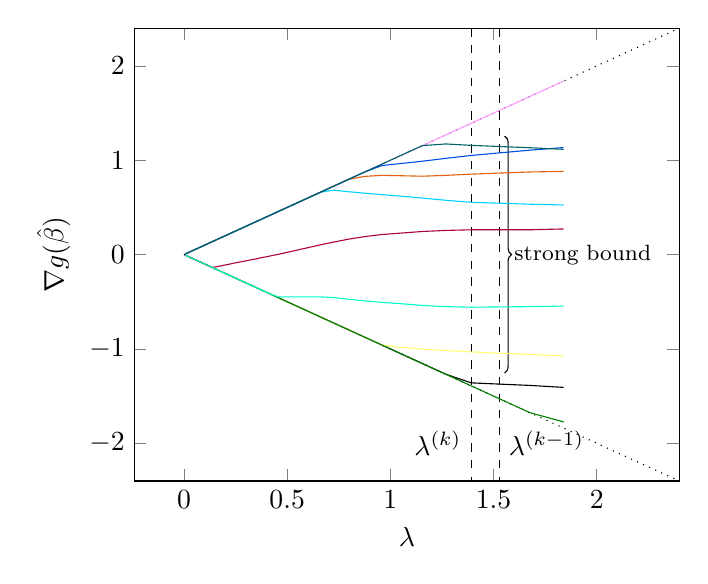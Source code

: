 \begin{tikzpicture}
\begin{axis}[xlabel={$\lambda$}, ylabel={$\nabla g(\hat\beta)$}, width={8.5cm}, ymax={2.4}, ymin={-2.4}, xmax={2.4}]
    \draw[dashed] ({axis cs:1.392,0}|-{rel axis cs:0,1}) -- ({axis cs:1.392,0}|-{rel axis cs:0,0});
    \draw[dashed] ({axis cs:1.527,0}|-{rel axis cs:0,1}) -- ({axis cs:1.527,0}|-{rel axis cs:0,0});
    \addplot[dotted]
        coordinates {
            (0,0)
            (4,4)
        }
        ;
    \addplot[dotted]
        coordinates {
            (0,0)
            (4,-4)
        }
        ;
    \node 
    [left]  at 
    (1.392,-2)
    {$\lambda^{(k)}$};
    \node 
    [right]  at 
    (1.527,-2)
    {$\lambda^{(k-1)}$};
    \draw 
    [decorate, decoration={brace}, xshift=2pt] (1.527,1.256)
    --
    (1.527,-1.256)
    node [right,black,midway]{\footnotesize strong bound};]
    \addplot[color={rgb,1:red,0.0;green,0.0;blue,0.0}]
        table[row sep={\\}]
        {
            \\
            1.84  -1.408  \\
            1.676  -1.387  \\
            1.527  -1.373  \\
            1.392  -1.36  \\
            1.268  -1.268  \\
            1.155  -1.155  \\
            1.053  -1.053  \\
            0.959  -0.959  \\
            0.874  -0.874  \\
            0.796  -0.796  \\
            0.726  -0.726  \\
            0.661  -0.661  \\
            0.602  -0.602  \\
            0.549  -0.549  \\
            0.5  -0.5  \\
            0.456  -0.456  \\
            0.415  -0.415  \\
            0.378  -0.378  \\
            0.345  -0.345  \\
            0.314  -0.314  \\
            0.286  -0.286  \\
            0.261  -0.261  \\
            0.238  -0.238  \\
            0.217  -0.217  \\
            0.197  -0.197  \\
            0.18  -0.18  \\
            0.164  -0.164  \\
            0.149  -0.149  \\
            0.136  -0.136  \\
            0.124  -0.124  \\
            0.113  -0.113  \\
            0.103  -0.103  \\
            0.094  -0.094  \\
            0.085  -0.085  \\
            0.078  -0.078  \\
            0.071  -0.071  \\
            0.065  -0.065  \\
            0.059  -0.059  \\
            0.054  -0.054  \\
            0.049  -0.049  \\
            0.045  -0.045  \\
            0.041  -0.041  \\
            0.037  -0.037  \\
            0.034  -0.034  \\
            0.031  -0.031  \\
            0.028  -0.028  \\
            0.025  -0.025  \\
            0.023  -0.023  \\
            0.021  -0.021  \\
            0.019  -0.019  \\
            0.018  -0.018  \\
            0.016  -0.016  \\
            0.015  -0.015  \\
            0.013  -0.013  \\
            0.012  -0.012  \\
            0.011  -0.011  \\
            0.01  -0.01  \\
            0.009  -0.009  \\
            0.008  -0.008  \\
            0.008  -0.008  \\
            0.007  -0.007  \\
        }
        ;
    \addplot[color={rgb,1:red,1.0;green,1.0;blue,0.455}]
        table[row sep={\\}]
        {
            \\
            1.84  -1.074  \\
            1.676  -1.059  \\
            1.527  -1.045  \\
            1.392  -1.032  \\
            1.268  -1.017  \\
            1.155  -1.002  \\
            1.053  -0.984  \\
            0.959  -0.959  \\
            0.874  -0.874  \\
            0.796  -0.796  \\
            0.726  -0.726  \\
            0.661  -0.661  \\
            0.602  -0.602  \\
            0.549  -0.549  \\
            0.5  -0.5  \\
            0.456  -0.456  \\
            0.415  -0.415  \\
            0.378  -0.378  \\
            0.345  -0.345  \\
            0.314  -0.314  \\
            0.286  -0.286  \\
            0.261  -0.261  \\
            0.238  -0.238  \\
            0.217  -0.217  \\
            0.197  -0.197  \\
            0.18  -0.18  \\
            0.164  -0.164  \\
            0.149  -0.149  \\
            0.136  -0.136  \\
            0.124  -0.124  \\
            0.113  -0.113  \\
            0.103  -0.103  \\
            0.094  -0.094  \\
            0.085  -0.085  \\
            0.078  -0.078  \\
            0.071  -0.071  \\
            0.065  -0.065  \\
            0.059  -0.059  \\
            0.054  -0.054  \\
            0.049  -0.049  \\
            0.045  -0.045  \\
            0.041  -0.041  \\
            0.037  -0.037  \\
            0.034  -0.034  \\
            0.031  -0.031  \\
            0.028  -0.028  \\
            0.025  -0.025  \\
            0.023  -0.023  \\
            0.021  -0.021  \\
            0.019  -0.019  \\
            0.018  -0.018  \\
            0.016  -0.016  \\
            0.015  -0.015  \\
            0.013  -0.013  \\
            0.012  -0.012  \\
            0.011  -0.011  \\
            0.01  -0.01  \\
            0.009  -0.009  \\
            0.008  -0.008  \\
            0.008  -0.008  \\
            0.007  -0.007  \\
        }
        ;
    \addplot[color={rgb,1:red,1.0;green,0.608;blue,1.0}]
        table[row sep={\\}]
        {
            \\
            1.84  1.84  \\
            1.676  1.676  \\
            1.527  1.527  \\
            1.392  1.392  \\
            1.268  1.268  \\
            1.155  1.155  \\
            1.053  1.053  \\
            0.959  0.959  \\
            0.874  0.874  \\
            0.796  0.796  \\
            0.726  0.726  \\
            0.661  0.661  \\
            0.602  0.602  \\
            0.549  0.549  \\
            0.5  0.5  \\
            0.456  0.456  \\
            0.415  0.415  \\
            0.378  0.378  \\
            0.345  0.345  \\
            0.314  0.314  \\
            0.286  0.286  \\
            0.261  0.261  \\
            0.238  0.238  \\
            0.217  0.216  \\
            0.197  0.197  \\
            0.18  0.18  \\
            0.164  0.164  \\
            0.149  0.149  \\
            0.136  0.136  \\
            0.124  0.124  \\
            0.113  0.113  \\
            0.103  0.103  \\
            0.094  0.094  \\
            0.085  0.085  \\
            0.078  0.078  \\
            0.071  0.071  \\
            0.065  0.065  \\
            0.059  0.059  \\
            0.054  0.054  \\
            0.049  0.049  \\
            0.045  0.045  \\
            0.041  0.041  \\
            0.037  0.037  \\
            0.034  0.034  \\
            0.031  0.031  \\
            0.028  0.028  \\
            0.025  0.026  \\
            0.023  0.023  \\
            0.021  0.021  \\
            0.019  0.019  \\
            0.018  0.018  \\
            0.016  0.016  \\
            0.015  0.015  \\
            0.013  0.013  \\
            0.012  0.012  \\
            0.011  0.011  \\
            0.01  0.01  \\
            0.009  0.009  \\
            0.008  0.008  \\
            0.008  0.008  \\
            0.007  0.007  \\
        }
        ;
    \addplot[color={rgb,1:red,0.0;green,0.828;blue,1.0}]
        table[row sep={\\}]
        {
            \\
            1.84  0.526  \\
            1.676  0.534  \\
            1.527  0.545  \\
            1.392  0.554  \\
            1.268  0.576  \\
            1.155  0.599  \\
            1.053  0.619  \\
            0.959  0.636  \\
            0.874  0.651  \\
            0.796  0.667  \\
            0.726  0.683  \\
            0.661  0.661  \\
            0.602  0.602  \\
            0.549  0.549  \\
            0.5  0.5  \\
            0.456  0.456  \\
            0.415  0.415  \\
            0.378  0.378  \\
            0.345  0.345  \\
            0.314  0.314  \\
            0.286  0.286  \\
            0.261  0.261  \\
            0.238  0.238  \\
            0.217  0.217  \\
            0.197  0.197  \\
            0.18  0.18  \\
            0.164  0.164  \\
            0.149  0.149  \\
            0.136  0.136  \\
            0.124  0.124  \\
            0.113  0.113  \\
            0.103  0.103  \\
            0.094  0.094  \\
            0.085  0.085  \\
            0.078  0.078  \\
            0.071  0.071  \\
            0.065  0.065  \\
            0.059  0.059  \\
            0.054  0.054  \\
            0.049  0.049  \\
            0.045  0.045  \\
            0.041  0.041  \\
            0.037  0.037  \\
            0.034  0.034  \\
            0.031  0.031  \\
            0.028  0.028  \\
            0.025  0.025  \\
            0.023  0.023  \\
            0.021  0.021  \\
            0.019  0.019  \\
            0.018  0.018  \\
            0.016  0.016  \\
            0.015  0.015  \\
            0.013  0.013  \\
            0.012  0.012  \\
            0.011  0.011  \\
            0.01  0.01  \\
            0.009  0.009  \\
            0.008  0.008  \\
            0.008  0.008  \\
            0.007  0.007  \\
        }
        ;
    \addplot[color={rgb,1:red,0.886;green,0.388;blue,0.051}]
        table[row sep={\\}]
        {
            \\
            1.84  0.882  \\
            1.676  0.876  \\
            1.527  0.864  \\
            1.392  0.853  \\
            1.268  0.84  \\
            1.155  0.831  \\
            1.053  0.836  \\
            0.959  0.84  \\
            0.874  0.829  \\
            0.796  0.796  \\
            0.726  0.726  \\
            0.661  0.661  \\
            0.602  0.602  \\
            0.549  0.549  \\
            0.5  0.5  \\
            0.456  0.456  \\
            0.415  0.415  \\
            0.378  0.378  \\
            0.345  0.345  \\
            0.314  0.314  \\
            0.286  0.286  \\
            0.261  0.261  \\
            0.238  0.238  \\
            0.217  0.217  \\
            0.197  0.197  \\
            0.18  0.18  \\
            0.164  0.164  \\
            0.149  0.149  \\
            0.136  0.136  \\
            0.124  0.124  \\
            0.113  0.113  \\
            0.103  0.103  \\
            0.094  0.094  \\
            0.085  0.085  \\
            0.078  0.078  \\
            0.071  0.071  \\
            0.065  0.065  \\
            0.059  0.059  \\
            0.054  0.054  \\
            0.049  0.049  \\
            0.045  0.045  \\
            0.041  0.041  \\
            0.037  0.037  \\
            0.034  0.034  \\
            0.031  0.031  \\
            0.028  0.028  \\
            0.025  0.026  \\
            0.023  0.023  \\
            0.021  0.021  \\
            0.019  0.019  \\
            0.018  0.018  \\
            0.016  0.016  \\
            0.015  0.015  \\
            0.013  0.013  \\
            0.012  0.012  \\
            0.011  0.011  \\
            0.01  0.01  \\
            0.009  0.009  \\
            0.008  0.008  \\
            0.008  0.008  \\
            0.007  0.007  \\
        }
        ;
    \addplot[color={rgb,1:red,0.0;green,0.494;blue,0.0}]
        table[row sep={\\}]
        {
            \\
            1.84  -1.774  \\
            1.676  -1.676  \\
            1.527  -1.527  \\
            1.392  -1.392  \\
            1.268  -1.268  \\
            1.155  -1.155  \\
            1.053  -1.053  \\
            0.959  -0.959  \\
            0.874  -0.874  \\
            0.796  -0.796  \\
            0.726  -0.726  \\
            0.661  -0.661  \\
            0.602  -0.602  \\
            0.549  -0.549  \\
            0.5  -0.5  \\
            0.456  -0.456  \\
            0.415  -0.415  \\
            0.378  -0.378  \\
            0.345  -0.345  \\
            0.314  -0.314  \\
            0.286  -0.286  \\
            0.261  -0.261  \\
            0.238  -0.238  \\
            0.217  -0.217  \\
            0.197  -0.197  \\
            0.18  -0.18  \\
            0.164  -0.164  \\
            0.149  -0.149  \\
            0.136  -0.136  \\
            0.124  -0.124  \\
            0.113  -0.113  \\
            0.103  -0.103  \\
            0.094  -0.094  \\
            0.085  -0.085  \\
            0.078  -0.078  \\
            0.071  -0.071  \\
            0.065  -0.065  \\
            0.059  -0.059  \\
            0.054  -0.054  \\
            0.049  -0.049  \\
            0.045  -0.045  \\
            0.041  -0.041  \\
            0.037  -0.037  \\
            0.034  -0.034  \\
            0.031  -0.031  \\
            0.028  -0.028  \\
            0.025  -0.025  \\
            0.023  -0.023  \\
            0.021  -0.021  \\
            0.019  -0.019  \\
            0.018  -0.018  \\
            0.016  -0.016  \\
            0.015  -0.015  \\
            0.013  -0.013  \\
            0.012  -0.012  \\
            0.011  -0.011  \\
            0.01  -0.01  \\
            0.009  -0.009  \\
            0.008  -0.008  \\
            0.008  -0.008  \\
            0.007  -0.007  \\
        }
        ;
    \addplot[color={rgb,1:red,0.0;green,0.314;blue,0.902}]
        table[row sep={\\}]
        {
            \\
            1.84  1.135  \\
            1.676  1.107  \\
            1.527  1.078  \\
            1.392  1.051  \\
            1.268  1.02  \\
            1.155  0.99  \\
            1.053  0.966  \\
            0.959  0.944  \\
            0.874  0.874  \\
            0.796  0.796  \\
            0.726  0.726  \\
            0.661  0.661  \\
            0.602  0.602  \\
            0.549  0.549  \\
            0.5  0.5  \\
            0.456  0.456  \\
            0.415  0.415  \\
            0.378  0.378  \\
            0.345  0.345  \\
            0.314  0.314  \\
            0.286  0.286  \\
            0.261  0.261  \\
            0.238  0.238  \\
            0.217  0.217  \\
            0.197  0.197  \\
            0.18  0.18  \\
            0.164  0.164  \\
            0.149  0.149  \\
            0.136  0.136  \\
            0.124  0.124  \\
            0.113  0.113  \\
            0.103  0.103  \\
            0.094  0.094  \\
            0.085  0.085  \\
            0.078  0.078  \\
            0.071  0.071  \\
            0.065  0.065  \\
            0.059  0.059  \\
            0.054  0.054  \\
            0.049  0.049  \\
            0.045  0.045  \\
            0.041  0.041  \\
            0.037  0.037  \\
            0.034  0.034  \\
            0.031  0.031  \\
            0.028  0.028  \\
            0.025  0.026  \\
            0.023  0.023  \\
            0.021  0.021  \\
            0.019  0.019  \\
            0.018  0.018  \\
            0.016  0.016  \\
            0.015  0.015  \\
            0.013  0.013  \\
            0.012  0.012  \\
            0.011  0.011  \\
            0.01  0.01  \\
            0.009  0.009  \\
            0.008  0.008  \\
            0.008  0.008  \\
            0.007  0.007  \\
        }
        ;
    \addplot[color={rgb,1:red,0.674;green,0.0;blue,0.278}]
        table[row sep={\\}]
        {
            \\
            1.84  0.272  \\
            1.676  0.263  \\
            1.527  0.263  \\
            1.392  0.263  \\
            1.268  0.256  \\
            1.155  0.245  \\
            1.053  0.228  \\
            0.959  0.213  \\
            0.874  0.19  \\
            0.796  0.163  \\
            0.726  0.133  \\
            0.661  0.103  \\
            0.602  0.074  \\
            0.549  0.048  \\
            0.5  0.024  \\
            0.456  0.002  \\
            0.415  -0.016  \\
            0.378  -0.032  \\
            0.345  -0.047  \\
            0.314  -0.06  \\
            0.286  -0.072  \\
            0.261  -0.083  \\
            0.238  -0.093  \\
            0.217  -0.103  \\
            0.197  -0.111  \\
            0.18  -0.119  \\
            0.164  -0.126  \\
            0.149  -0.132  \\
            0.136  -0.136  \\
            0.124  -0.124  \\
            0.113  -0.113  \\
            0.103  -0.103  \\
            0.094  -0.094  \\
            0.085  -0.085  \\
            0.078  -0.078  \\
            0.071  -0.071  \\
            0.065  -0.065  \\
            0.059  -0.059  \\
            0.054  -0.054  \\
            0.049  -0.049  \\
            0.045  -0.045  \\
            0.041  -0.041  \\
            0.037  -0.037  \\
            0.034  -0.034  \\
            0.031  -0.031  \\
            0.028  -0.028  \\
            0.025  -0.025  \\
            0.023  -0.023  \\
            0.021  -0.021  \\
            0.019  -0.019  \\
            0.018  -0.018  \\
            0.016  -0.016  \\
            0.015  -0.015  \\
            0.013  -0.013  \\
            0.012  -0.012  \\
            0.011  -0.011  \\
            0.01  -0.01  \\
            0.009  -0.009  \\
            0.008  -0.008  \\
            0.008  -0.008  \\
            0.007  -0.007  \\
        }
        ;
    \addplot[color={rgb,1:red,0.0;green,1.0;blue,0.784}]
        table[row sep={\\}]
        {
            \\
            1.84  -0.546  \\
            1.676  -0.552  \\
            1.527  -0.555  \\
            1.392  -0.558  \\
            1.268  -0.552  \\
            1.155  -0.539  \\
            1.053  -0.521  \\
            0.959  -0.507  \\
            0.874  -0.491  \\
            0.796  -0.473  \\
            0.726  -0.456  \\
            0.661  -0.448  \\
            0.602  -0.448  \\
            0.549  -0.448  \\
            0.5  -0.448  \\
            0.456  -0.448  \\
            0.415  -0.415  \\
            0.378  -0.378  \\
            0.345  -0.345  \\
            0.314  -0.314  \\
            0.286  -0.286  \\
            0.261  -0.261  \\
            0.238  -0.238  \\
            0.217  -0.217  \\
            0.197  -0.197  \\
            0.18  -0.18  \\
            0.164  -0.164  \\
            0.149  -0.149  \\
            0.136  -0.136  \\
            0.124  -0.124  \\
            0.113  -0.113  \\
            0.103  -0.103  \\
            0.094  -0.094  \\
            0.085  -0.085  \\
            0.078  -0.078  \\
            0.071  -0.071  \\
            0.065  -0.065  \\
            0.059  -0.059  \\
            0.054  -0.054  \\
            0.049  -0.049  \\
            0.045  -0.045  \\
            0.041  -0.041  \\
            0.037  -0.037  \\
            0.034  -0.034  \\
            0.031  -0.031  \\
            0.028  -0.028  \\
            0.025  -0.025  \\
            0.023  -0.023  \\
            0.021  -0.021  \\
            0.019  -0.019  \\
            0.018  -0.018  \\
            0.016  -0.016  \\
            0.015  -0.015  \\
            0.013  -0.013  \\
            0.012  -0.012  \\
            0.011  -0.011  \\
            0.01  -0.01  \\
            0.009  -0.009  \\
            0.008  -0.008  \\
            0.008  -0.008  \\
            0.007  -0.007  \\
        }
        ;
    \addplot[color={rgb,1:red,0.0;green,0.392;blue,0.408}]
        table[row sep={\\}]
        {
            \\
            1.84  1.116  \\
            1.676  1.133  \\
            1.527  1.146  \\
            1.392  1.158  \\
            1.268  1.173  \\
            1.155  1.155  \\
            1.053  1.053  \\
            0.959  0.959  \\
            0.874  0.874  \\
            0.796  0.796  \\
            0.726  0.726  \\
            0.661  0.661  \\
            0.602  0.602  \\
            0.549  0.549  \\
            0.5  0.5  \\
            0.456  0.456  \\
            0.415  0.415  \\
            0.378  0.378  \\
            0.345  0.345  \\
            0.314  0.314  \\
            0.286  0.286  \\
            0.261  0.261  \\
            0.238  0.238  \\
            0.217  0.217  \\
            0.197  0.197  \\
            0.18  0.18  \\
            0.164  0.164  \\
            0.149  0.149  \\
            0.136  0.136  \\
            0.124  0.124  \\
            0.113  0.113  \\
            0.103  0.103  \\
            0.094  0.094  \\
            0.085  0.085  \\
            0.078  0.078  \\
            0.071  0.071  \\
            0.065  0.065  \\
            0.059  0.059  \\
            0.054  0.054  \\
            0.049  0.049  \\
            0.045  0.045  \\
            0.041  0.041  \\
            0.037  0.037  \\
            0.034  0.034  \\
            0.031  0.031  \\
            0.028  0.028  \\
            0.025  0.025  \\
            0.023  0.023  \\
            0.021  0.021  \\
            0.019  0.019  \\
            0.018  0.018  \\
            0.016  0.016  \\
            0.015  0.015  \\
            0.013  0.013  \\
            0.012  0.012  \\
            0.011  0.011  \\
            0.01  0.01  \\
            0.009  0.009  \\
            0.008  0.008  \\
            0.008  0.008  \\
            0.007  0.007  \\
        }
        ;
\end{axis}
\end{tikzpicture}
